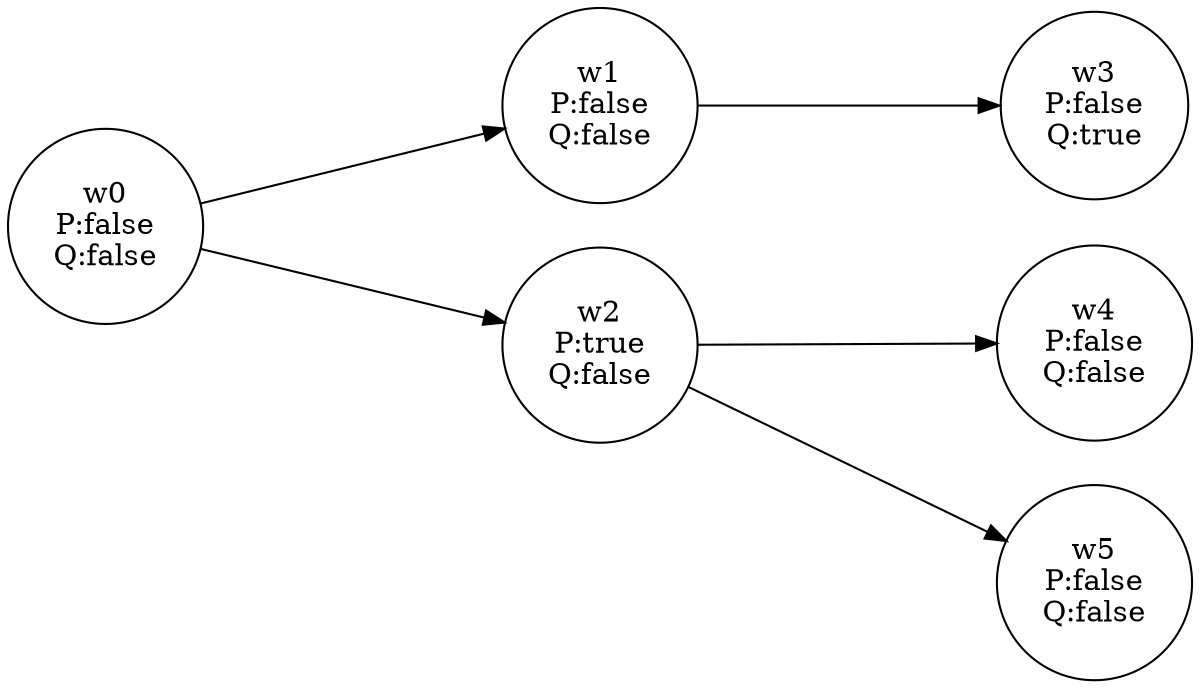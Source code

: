 digraph {
    rankdir = "LR";
    nodesep = 0.3;
    ranksep = 2;
    node[shape=circle];
    edge[arrowsize=1];
    w0 [label="w0\nP:false\nQ:false"];
    w1 [label="w1\nP:false\nQ:false"];
    w2 [label="w2\nP:true\nQ:false"];
    w3 [label="w3\nP:false\nQ:true"];
    w4 [label="w4\nP:false\nQ:false"];
    w5 [label="w5\nP:false\nQ:false"];
    w0 -> w1;
    w0 -> w2;
    w1 -> w3;
    w2 -> w4;
    w2 -> w5;
}
